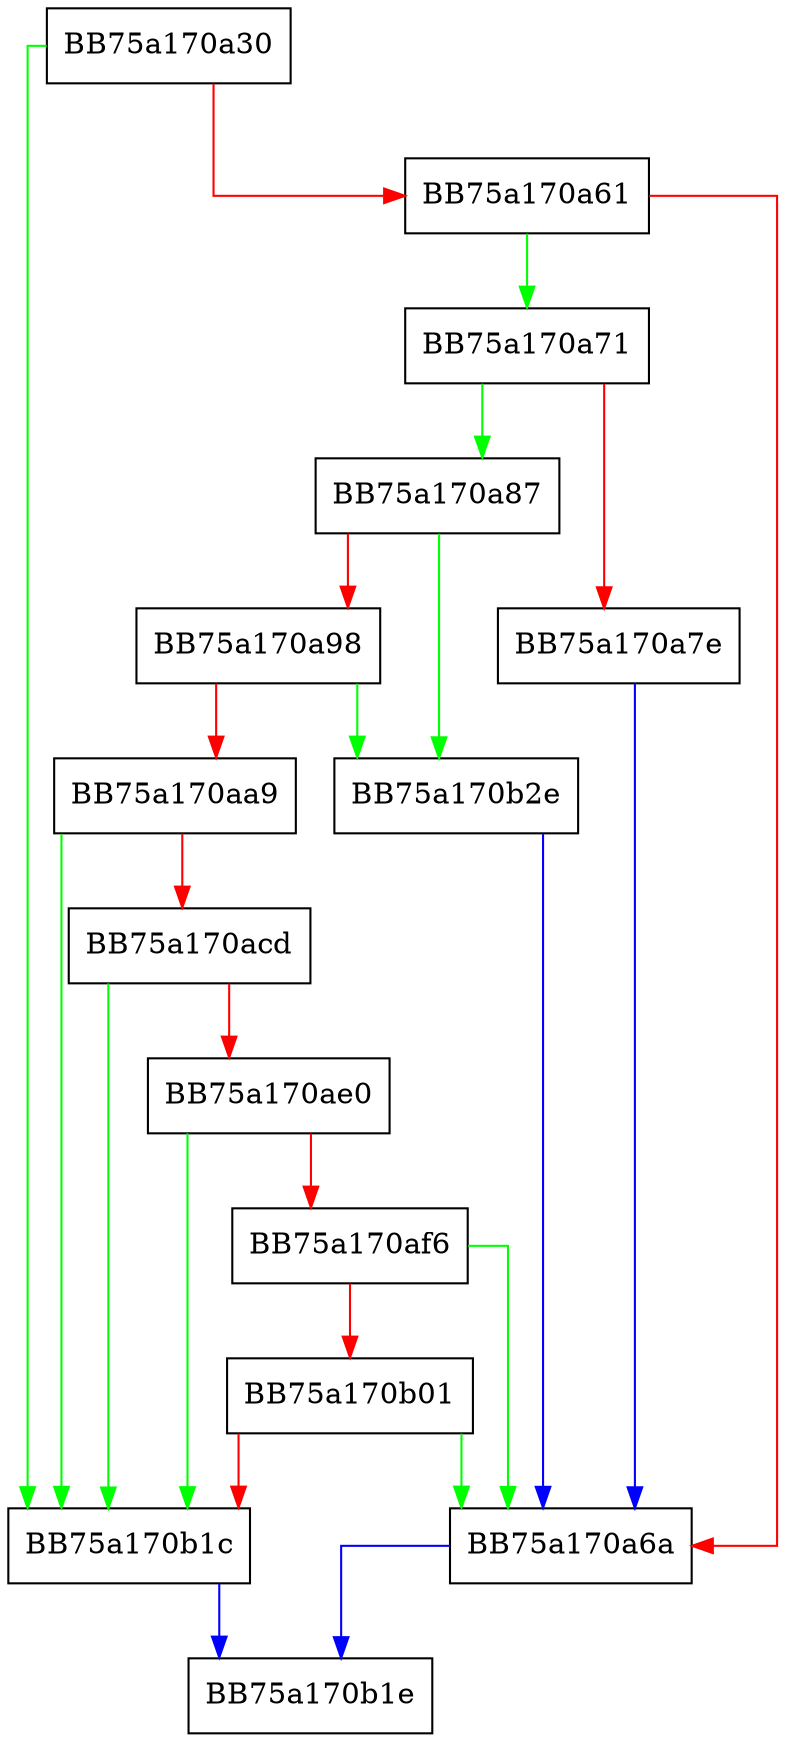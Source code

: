 digraph toIntegerThrows {
  node [shape="box"];
  graph [splines=ortho];
  BB75a170a30 -> BB75a170b1c [color="green"];
  BB75a170a30 -> BB75a170a61 [color="red"];
  BB75a170a61 -> BB75a170a71 [color="green"];
  BB75a170a61 -> BB75a170a6a [color="red"];
  BB75a170a6a -> BB75a170b1e [color="blue"];
  BB75a170a71 -> BB75a170a87 [color="green"];
  BB75a170a71 -> BB75a170a7e [color="red"];
  BB75a170a7e -> BB75a170a6a [color="blue"];
  BB75a170a87 -> BB75a170b2e [color="green"];
  BB75a170a87 -> BB75a170a98 [color="red"];
  BB75a170a98 -> BB75a170b2e [color="green"];
  BB75a170a98 -> BB75a170aa9 [color="red"];
  BB75a170aa9 -> BB75a170b1c [color="green"];
  BB75a170aa9 -> BB75a170acd [color="red"];
  BB75a170acd -> BB75a170b1c [color="green"];
  BB75a170acd -> BB75a170ae0 [color="red"];
  BB75a170ae0 -> BB75a170b1c [color="green"];
  BB75a170ae0 -> BB75a170af6 [color="red"];
  BB75a170af6 -> BB75a170a6a [color="green"];
  BB75a170af6 -> BB75a170b01 [color="red"];
  BB75a170b01 -> BB75a170a6a [color="green"];
  BB75a170b01 -> BB75a170b1c [color="red"];
  BB75a170b1c -> BB75a170b1e [color="blue"];
  BB75a170b2e -> BB75a170a6a [color="blue"];
}